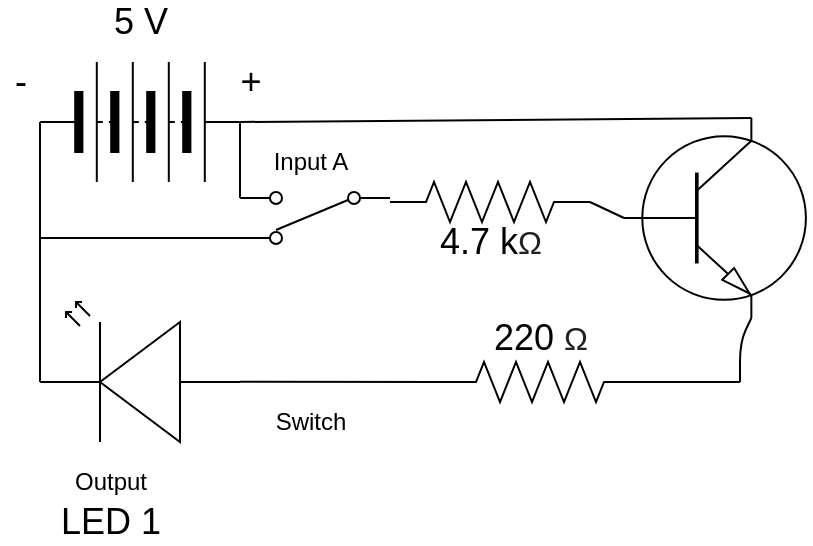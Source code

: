 <mxfile>
    <diagram id="NQbdevP67i4PQxkOO86s" name="Page-1">
        <mxGraphModel dx="594" dy="561" grid="1" gridSize="10" guides="1" tooltips="1" connect="1" arrows="1" fold="1" page="1" pageScale="1" pageWidth="827" pageHeight="1169" math="0" shadow="0">
            <root>
                <mxCell id="0"/>
                <mxCell id="1" parent="0"/>
                <mxCell id="32" style="edgeStyle=none;html=1;exitX=0;exitY=0.5;exitDx=0;exitDy=0;endArrow=none;endFill=0;startSize=3;" parent="1" source="2" edge="1">
                    <mxGeometry relative="1" as="geometry">
                        <mxPoint x="50" y="320" as="targetPoint"/>
                    </mxGeometry>
                </mxCell>
                <mxCell id="35" style="edgeStyle=none;html=1;exitX=1;exitY=0.5;exitDx=0;exitDy=0;entryX=1;entryY=0.885;entryDx=0;entryDy=0;entryPerimeter=0;endArrow=none;endFill=0;startSize=6;" parent="1" source="2" target="23" edge="1">
                    <mxGeometry relative="1" as="geometry"/>
                </mxCell>
                <mxCell id="41" style="edgeStyle=none;html=1;exitX=1;exitY=0.5;exitDx=0;exitDy=0;entryX=0.7;entryY=0;entryDx=0;entryDy=0;entryPerimeter=0;endArrow=none;endFill=0;startSize=6;" parent="1" source="2" target="31" edge="1">
                    <mxGeometry relative="1" as="geometry"/>
                </mxCell>
                <mxCell id="2" value="" style="pointerEvents=1;verticalLabelPosition=bottom;shadow=0;dashed=0;align=center;html=1;verticalAlign=top;shape=mxgraph.electrical.miscellaneous.batteryStack;" parent="1" vertex="1">
                    <mxGeometry x="50" y="160" width="100" height="60" as="geometry"/>
                </mxCell>
                <mxCell id="43" style="edgeStyle=none;html=1;exitX=1;exitY=0.5;exitDx=0;exitDy=0;exitPerimeter=0;endArrow=none;endFill=0;startSize=6;" parent="1" source="3" edge="1">
                    <mxGeometry relative="1" as="geometry">
                        <mxPoint x="400" y="320" as="targetPoint"/>
                    </mxGeometry>
                </mxCell>
                <mxCell id="44" style="edgeStyle=none;html=1;exitX=0;exitY=0.5;exitDx=0;exitDy=0;exitPerimeter=0;entryX=0;entryY=0.57;entryDx=0;entryDy=0;entryPerimeter=0;endArrow=none;endFill=0;startSize=6;" parent="1" source="3" target="7" edge="1">
                    <mxGeometry relative="1" as="geometry"/>
                </mxCell>
                <mxCell id="3" value="" style="pointerEvents=1;verticalLabelPosition=bottom;shadow=0;dashed=0;align=center;html=1;verticalAlign=top;shape=mxgraph.electrical.resistors.resistor_2;" parent="1" vertex="1">
                    <mxGeometry x="250" y="310" width="100" height="20" as="geometry"/>
                </mxCell>
                <mxCell id="7" value="" style="verticalLabelPosition=bottom;shadow=0;dashed=0;align=center;html=1;verticalAlign=top;shape=mxgraph.electrical.opto_electronics.led_2;pointerEvents=1;flipH=1;" parent="1" vertex="1">
                    <mxGeometry x="50" y="280" width="100" height="70" as="geometry"/>
                </mxCell>
                <mxCell id="10" value="&lt;font style=&quot;font-size: 18px&quot;&gt;-&lt;/font&gt;" style="text;html=1;resizable=0;autosize=1;align=center;verticalAlign=middle;points=[];fillColor=none;strokeColor=none;rounded=0;fontFamily=Helvetica;fontSize=11;fontColor=default;" parent="1" vertex="1">
                    <mxGeometry x="30" y="160" width="20" height="20" as="geometry"/>
                </mxCell>
                <mxCell id="11" value="&lt;font style=&quot;font-size: 18px&quot;&gt;+&lt;/font&gt;" style="text;html=1;resizable=0;autosize=1;align=center;verticalAlign=middle;points=[];fillColor=none;strokeColor=none;rounded=0;fontFamily=Helvetica;fontSize=11;fontColor=default;" parent="1" vertex="1">
                    <mxGeometry x="140" y="160" width="30" height="20" as="geometry"/>
                </mxCell>
                <mxCell id="12" value="&lt;font style=&quot;font-size: 18px&quot;&gt;5 V&lt;br&gt;&lt;/font&gt;" style="text;html=1;resizable=0;autosize=1;align=center;verticalAlign=middle;points=[];fillColor=none;strokeColor=none;rounded=0;fontFamily=Helvetica;fontSize=11;fontColor=default;" parent="1" vertex="1">
                    <mxGeometry x="80" y="130" width="40" height="20" as="geometry"/>
                </mxCell>
                <mxCell id="13" value="&lt;font style=&quot;font-size: 18px&quot;&gt;220&amp;nbsp;&lt;/font&gt;&lt;span style=&quot;color: rgb(32 , 33 , 36) ; font-family: &amp;#34;arial&amp;#34; , sans-serif ; font-size: 16px ; text-align: left ; background-color: rgb(255 , 255 , 255)&quot;&gt;Ω&lt;/span&gt;" style="text;html=1;resizable=0;autosize=1;align=center;verticalAlign=middle;points=[];fillColor=none;strokeColor=none;rounded=0;fontFamily=Helvetica;fontSize=11;fontColor=default;" parent="1" vertex="1">
                    <mxGeometry x="270" y="288" width="60" height="20" as="geometry"/>
                </mxCell>
                <mxCell id="14" value="&lt;font style=&quot;font-size: 18px&quot;&gt;LED 1&lt;/font&gt;" style="text;html=1;resizable=0;autosize=1;align=center;verticalAlign=middle;points=[];fillColor=none;strokeColor=none;rounded=0;fontFamily=Helvetica;fontSize=11;fontColor=default;" parent="1" vertex="1">
                    <mxGeometry x="50" y="380" width="70" height="20" as="geometry"/>
                </mxCell>
                <mxCell id="46" style="edgeStyle=none;html=1;exitX=1;exitY=0.115;exitDx=0;exitDy=0;exitPerimeter=0;endArrow=none;endFill=0;startSize=6;" parent="1" source="23" edge="1">
                    <mxGeometry relative="1" as="geometry">
                        <mxPoint x="50" y="248" as="targetPoint"/>
                    </mxGeometry>
                </mxCell>
                <mxCell id="23" value="" style="pointerEvents=1;verticalLabelPosition=bottom;shadow=0;dashed=0;align=center;html=1;verticalAlign=top;shape=mxgraph.electrical.electro-mechanical.2-way_switch;rotation=-180;" parent="1" vertex="1">
                    <mxGeometry x="150" y="225" width="75" height="26" as="geometry"/>
                </mxCell>
                <mxCell id="30" value="Switch&lt;br&gt;" style="text;html=1;resizable=0;autosize=1;align=center;verticalAlign=middle;points=[];fillColor=none;strokeColor=none;rounded=0;" parent="1" vertex="1">
                    <mxGeometry x="160" y="330" width="50" height="20" as="geometry"/>
                </mxCell>
                <mxCell id="42" style="edgeStyle=none;html=1;exitX=0.7;exitY=1;exitDx=0;exitDy=0;exitPerimeter=0;endArrow=none;endFill=0;startSize=6;" parent="1" source="31" edge="1">
                    <mxGeometry relative="1" as="geometry">
                        <mxPoint x="400" y="320" as="targetPoint"/>
                        <Array as="points">
                            <mxPoint x="400" y="300"/>
                        </Array>
                    </mxGeometry>
                </mxCell>
                <mxCell id="31" value="" style="verticalLabelPosition=bottom;shadow=0;dashed=0;align=center;html=1;verticalAlign=top;shape=mxgraph.electrical.transistors.npn_transistor_1;rotation=0;flipH=0;" parent="1" vertex="1">
                    <mxGeometry x="340" y="188" width="95" height="100" as="geometry"/>
                </mxCell>
                <mxCell id="40" style="edgeStyle=none;html=1;exitX=1;exitY=0.5;exitDx=0;exitDy=0;exitPerimeter=0;entryX=0;entryY=0.5;entryDx=0;entryDy=0;entryPerimeter=0;endArrow=none;endFill=0;startSize=6;" parent="1" source="37" target="31" edge="1">
                    <mxGeometry relative="1" as="geometry"/>
                </mxCell>
                <mxCell id="37" value="" style="pointerEvents=1;verticalLabelPosition=bottom;shadow=0;dashed=0;align=center;html=1;verticalAlign=top;shape=mxgraph.electrical.resistors.resistor_2;" parent="1" vertex="1">
                    <mxGeometry x="225" y="220" width="100" height="20" as="geometry"/>
                </mxCell>
                <mxCell id="39" value="&lt;font style=&quot;font-size: 18px&quot;&gt;4.7 k&lt;/font&gt;&lt;span style=&quot;color: rgb(32 , 33 , 36) ; font-family: &amp;#34;arial&amp;#34; , sans-serif ; font-size: 16px ; text-align: left ; background-color: rgb(255 , 255 , 255)&quot;&gt;Ω&lt;/span&gt;" style="text;html=1;resizable=0;autosize=1;align=center;verticalAlign=middle;points=[];fillColor=none;strokeColor=none;rounded=0;fontFamily=Helvetica;fontSize=11;fontColor=default;" parent="1" vertex="1">
                    <mxGeometry x="240" y="240" width="70" height="20" as="geometry"/>
                </mxCell>
                <mxCell id="47" value="Input A" style="text;html=1;resizable=0;autosize=1;align=center;verticalAlign=middle;points=[];fillColor=none;strokeColor=none;rounded=0;" vertex="1" parent="1">
                    <mxGeometry x="160" y="200" width="50" height="20" as="geometry"/>
                </mxCell>
                <mxCell id="48" value="Output&lt;br&gt;" style="text;html=1;resizable=0;autosize=1;align=center;verticalAlign=middle;points=[];fillColor=none;strokeColor=none;rounded=0;" vertex="1" parent="1">
                    <mxGeometry x="60" y="360" width="50" height="20" as="geometry"/>
                </mxCell>
            </root>
        </mxGraphModel>
    </diagram>
</mxfile>